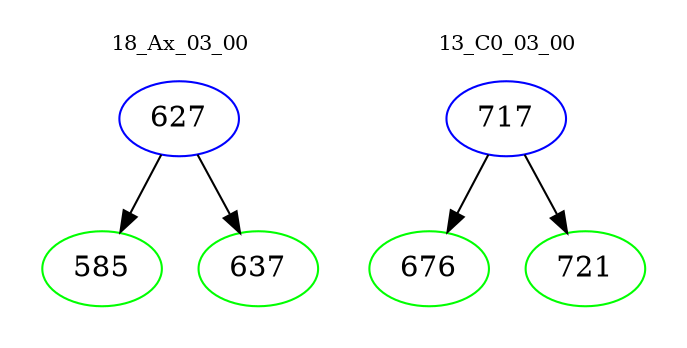 digraph{
subgraph cluster_0 {
color = white
label = "18_Ax_03_00";
fontsize=10;
T0_627 [label="627", color="blue"]
T0_627 -> T0_585 [color="black"]
T0_585 [label="585", color="green"]
T0_627 -> T0_637 [color="black"]
T0_637 [label="637", color="green"]
}
subgraph cluster_1 {
color = white
label = "13_C0_03_00";
fontsize=10;
T1_717 [label="717", color="blue"]
T1_717 -> T1_676 [color="black"]
T1_676 [label="676", color="green"]
T1_717 -> T1_721 [color="black"]
T1_721 [label="721", color="green"]
}
}
